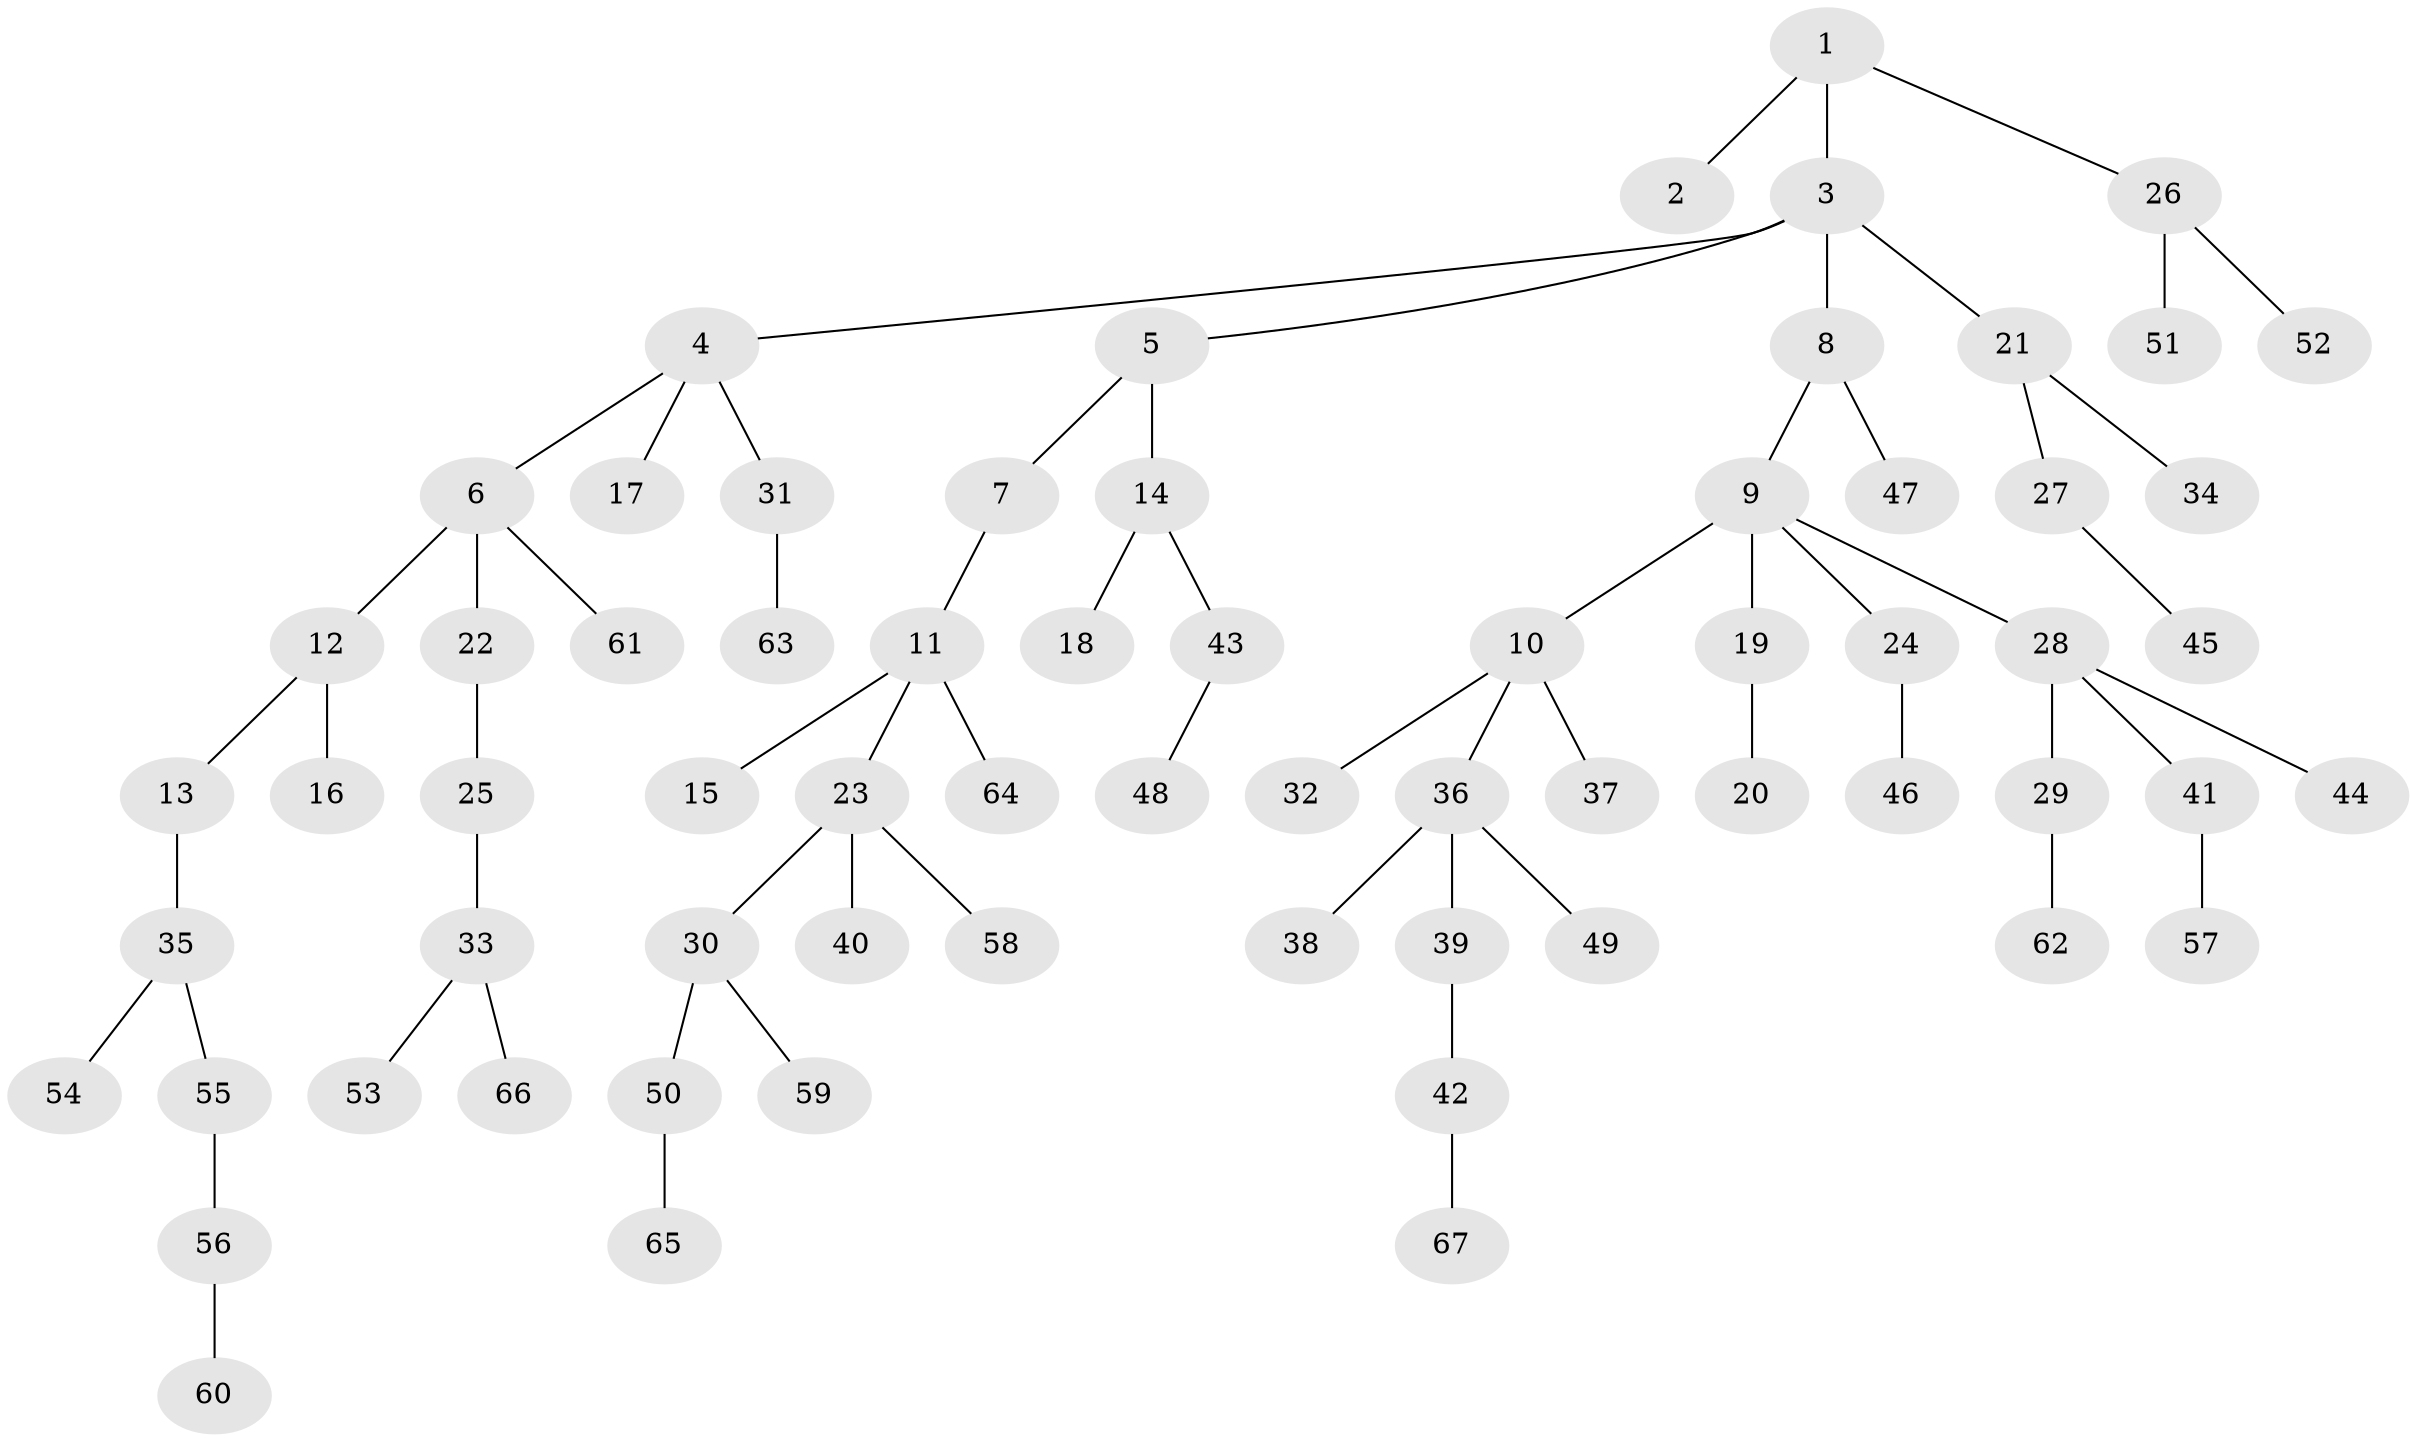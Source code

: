 // Generated by graph-tools (version 1.1) at 2025/15/03/09/25 04:15:21]
// undirected, 67 vertices, 66 edges
graph export_dot {
graph [start="1"]
  node [color=gray90,style=filled];
  1;
  2;
  3;
  4;
  5;
  6;
  7;
  8;
  9;
  10;
  11;
  12;
  13;
  14;
  15;
  16;
  17;
  18;
  19;
  20;
  21;
  22;
  23;
  24;
  25;
  26;
  27;
  28;
  29;
  30;
  31;
  32;
  33;
  34;
  35;
  36;
  37;
  38;
  39;
  40;
  41;
  42;
  43;
  44;
  45;
  46;
  47;
  48;
  49;
  50;
  51;
  52;
  53;
  54;
  55;
  56;
  57;
  58;
  59;
  60;
  61;
  62;
  63;
  64;
  65;
  66;
  67;
  1 -- 2;
  1 -- 3;
  1 -- 26;
  3 -- 4;
  3 -- 5;
  3 -- 8;
  3 -- 21;
  4 -- 6;
  4 -- 17;
  4 -- 31;
  5 -- 7;
  5 -- 14;
  6 -- 12;
  6 -- 22;
  6 -- 61;
  7 -- 11;
  8 -- 9;
  8 -- 47;
  9 -- 10;
  9 -- 19;
  9 -- 24;
  9 -- 28;
  10 -- 32;
  10 -- 36;
  10 -- 37;
  11 -- 15;
  11 -- 23;
  11 -- 64;
  12 -- 13;
  12 -- 16;
  13 -- 35;
  14 -- 18;
  14 -- 43;
  19 -- 20;
  21 -- 27;
  21 -- 34;
  22 -- 25;
  23 -- 30;
  23 -- 40;
  23 -- 58;
  24 -- 46;
  25 -- 33;
  26 -- 51;
  26 -- 52;
  27 -- 45;
  28 -- 29;
  28 -- 41;
  28 -- 44;
  29 -- 62;
  30 -- 50;
  30 -- 59;
  31 -- 63;
  33 -- 53;
  33 -- 66;
  35 -- 54;
  35 -- 55;
  36 -- 38;
  36 -- 39;
  36 -- 49;
  39 -- 42;
  41 -- 57;
  42 -- 67;
  43 -- 48;
  50 -- 65;
  55 -- 56;
  56 -- 60;
}
